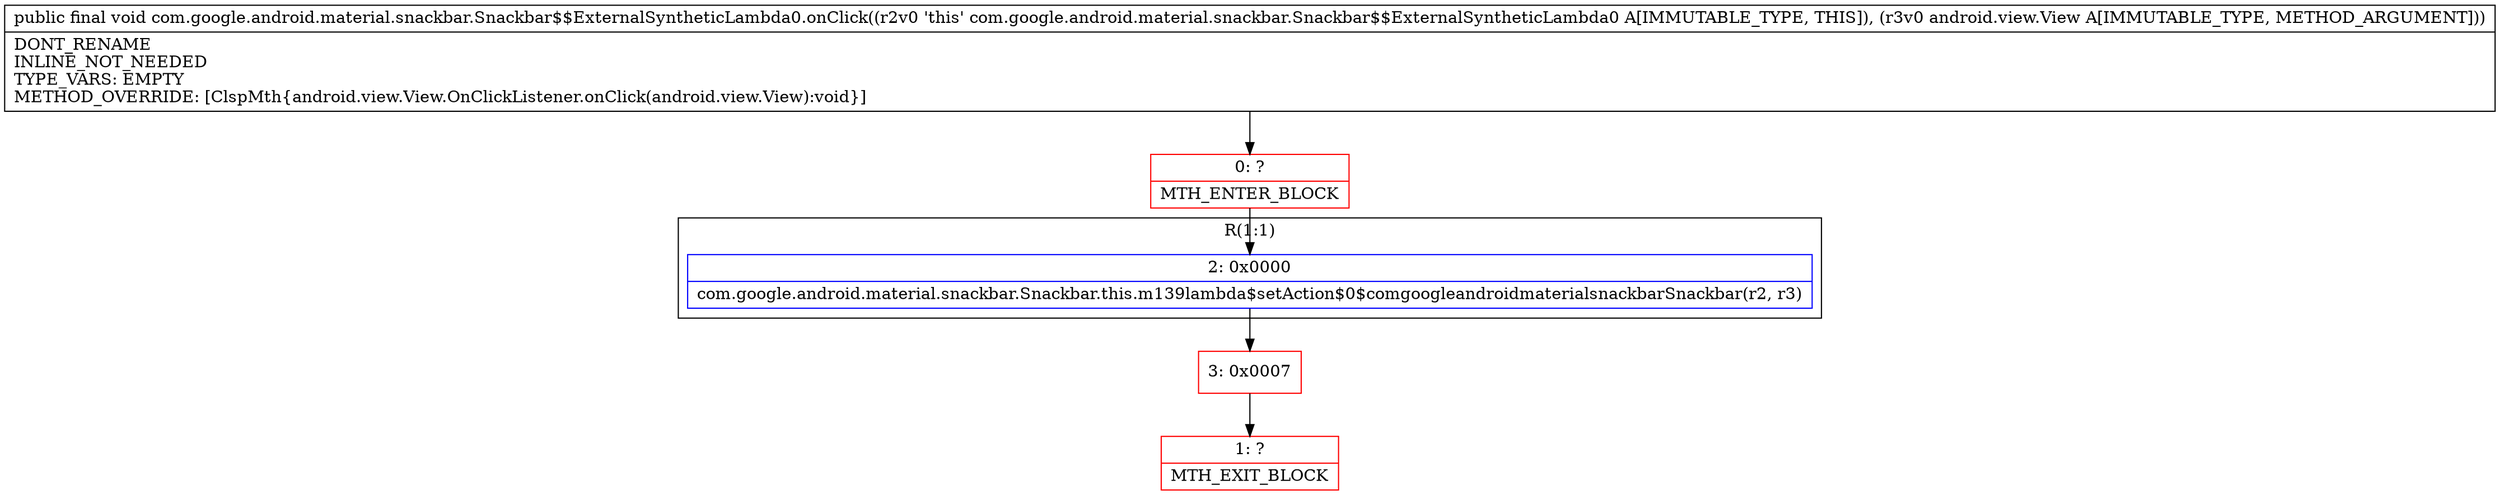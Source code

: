digraph "CFG forcom.google.android.material.snackbar.Snackbar$$ExternalSyntheticLambda0.onClick(Landroid\/view\/View;)V" {
subgraph cluster_Region_31194600 {
label = "R(1:1)";
node [shape=record,color=blue];
Node_2 [shape=record,label="{2\:\ 0x0000|com.google.android.material.snackbar.Snackbar.this.m139lambda$setAction$0$comgoogleandroidmaterialsnackbarSnackbar(r2, r3)\l}"];
}
Node_0 [shape=record,color=red,label="{0\:\ ?|MTH_ENTER_BLOCK\l}"];
Node_3 [shape=record,color=red,label="{3\:\ 0x0007}"];
Node_1 [shape=record,color=red,label="{1\:\ ?|MTH_EXIT_BLOCK\l}"];
MethodNode[shape=record,label="{public final void com.google.android.material.snackbar.Snackbar$$ExternalSyntheticLambda0.onClick((r2v0 'this' com.google.android.material.snackbar.Snackbar$$ExternalSyntheticLambda0 A[IMMUTABLE_TYPE, THIS]), (r3v0 android.view.View A[IMMUTABLE_TYPE, METHOD_ARGUMENT]))  | DONT_RENAME\lINLINE_NOT_NEEDED\lTYPE_VARS: EMPTY\lMETHOD_OVERRIDE: [ClspMth\{android.view.View.OnClickListener.onClick(android.view.View):void\}]\l}"];
MethodNode -> Node_0;Node_2 -> Node_3;
Node_0 -> Node_2;
Node_3 -> Node_1;
}

